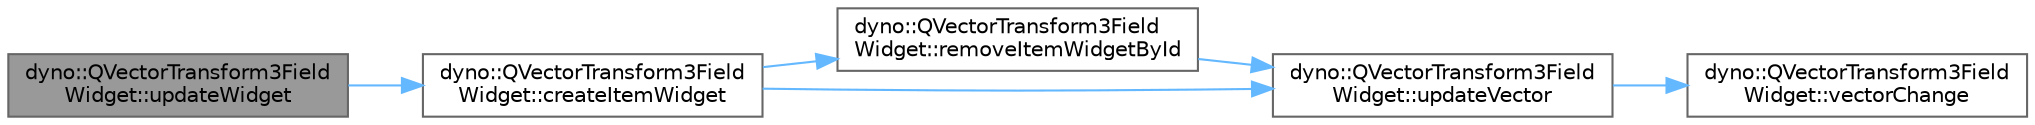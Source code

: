 digraph "dyno::QVectorTransform3FieldWidget::updateWidget"
{
 // LATEX_PDF_SIZE
  bgcolor="transparent";
  edge [fontname=Helvetica,fontsize=10,labelfontname=Helvetica,labelfontsize=10];
  node [fontname=Helvetica,fontsize=10,shape=box,height=0.2,width=0.4];
  rankdir="LR";
  Node1 [id="Node000001",label="dyno::QVectorTransform3Field\lWidget::updateWidget",height=0.2,width=0.4,color="gray40", fillcolor="grey60", style="filled", fontcolor="black",tooltip="Called when the field is updated."];
  Node1 -> Node2 [id="edge1_Node000001_Node000002",color="steelblue1",style="solid",tooltip=" "];
  Node2 [id="Node000002",label="dyno::QVectorTransform3Field\lWidget::createItemWidget",height=0.2,width=0.4,color="grey40", fillcolor="white", style="filled",URL="$classdyno_1_1_q_vector_transform3_field_widget.html#a0a788b0006342939360a6ef13db01d92",tooltip="Creating Vector Elements(std::vector<mVectorTransformItemLayout*>) from fields."];
  Node2 -> Node3 [id="edge2_Node000002_Node000003",color="steelblue1",style="solid",tooltip=" "];
  Node3 [id="Node000003",label="dyno::QVectorTransform3Field\lWidget::removeItemWidgetById",height=0.2,width=0.4,color="grey40", fillcolor="white", style="filled",URL="$classdyno_1_1_q_vector_transform3_field_widget.html#a74efd7b21e2a3b40b8f921153e7f83a5",tooltip="Called when the \"mVectorTransformItemLayout::QPushButton* removeButton\" is clicked."];
  Node3 -> Node4 [id="edge3_Node000003_Node000004",color="steelblue1",style="solid",tooltip=" "];
  Node4 [id="Node000004",label="dyno::QVectorTransform3Field\lWidget::updateVector",height=0.2,width=0.4,color="grey40", fillcolor="white", style="filled",URL="$classdyno_1_1_q_vector_transform3_field_widget.html#a87b15de25060c6b371deee4ba8e33422",tooltip="Update \"std::vector<Transform3f> mVec\"."];
  Node4 -> Node5 [id="edge4_Node000004_Node000005",color="steelblue1",style="solid",tooltip=" "];
  Node5 [id="Node000005",label="dyno::QVectorTransform3Field\lWidget::vectorChange",height=0.2,width=0.4,color="grey40", fillcolor="white", style="filled",URL="$classdyno_1_1_q_vector_transform3_field_widget.html#a88ddc4db945a85b85853d14209109756",tooltip=" "];
  Node2 -> Node4 [id="edge5_Node000002_Node000004",color="steelblue1",style="solid",tooltip=" "];
}
